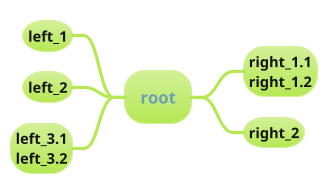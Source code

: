 ' Do not edit
' Theme Gallery
' autogenerated by script
'
@startmindmap
!theme hacker
+ root
**:right_1.1
right_1.2;
++ right_2

left side

-- left_1
-- left_2
**:left_3.1
left_3.2;
@endmindmap
